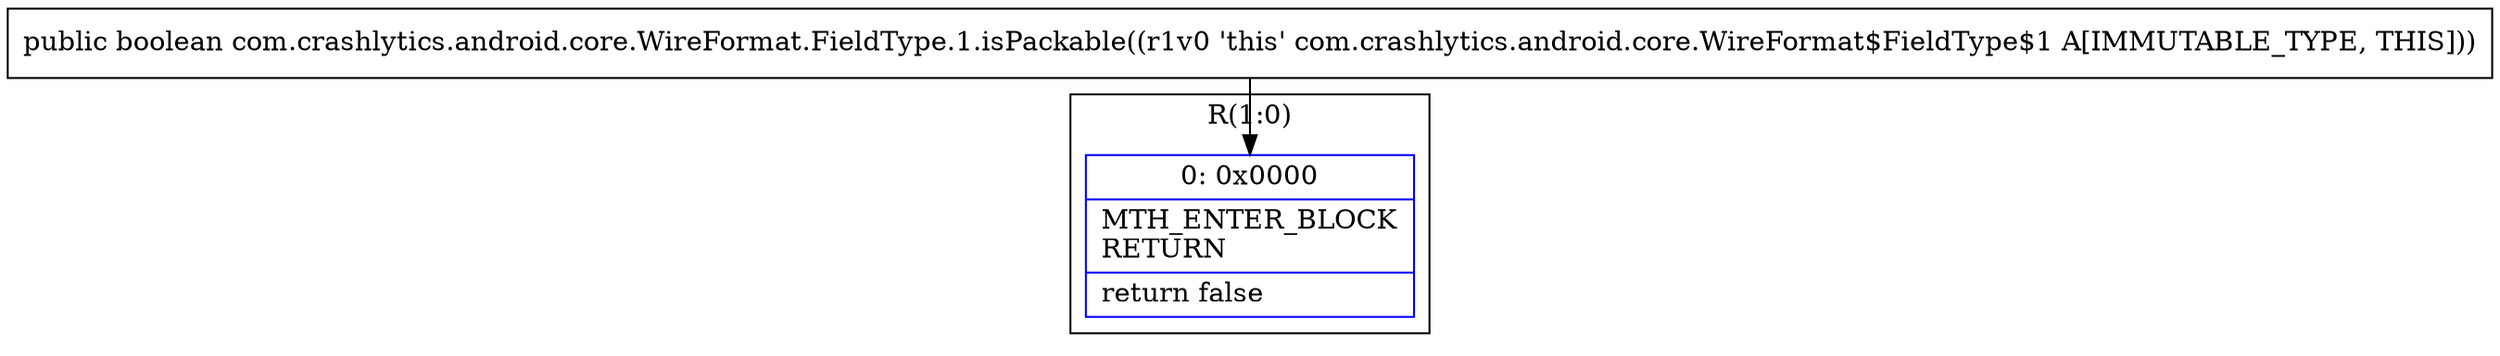 digraph "CFG forcom.crashlytics.android.core.WireFormat.FieldType.1.isPackable()Z" {
subgraph cluster_Region_1657841676 {
label = "R(1:0)";
node [shape=record,color=blue];
Node_0 [shape=record,label="{0\:\ 0x0000|MTH_ENTER_BLOCK\lRETURN\l|return false\l}"];
}
MethodNode[shape=record,label="{public boolean com.crashlytics.android.core.WireFormat.FieldType.1.isPackable((r1v0 'this' com.crashlytics.android.core.WireFormat$FieldType$1 A[IMMUTABLE_TYPE, THIS])) }"];
MethodNode -> Node_0;
}

